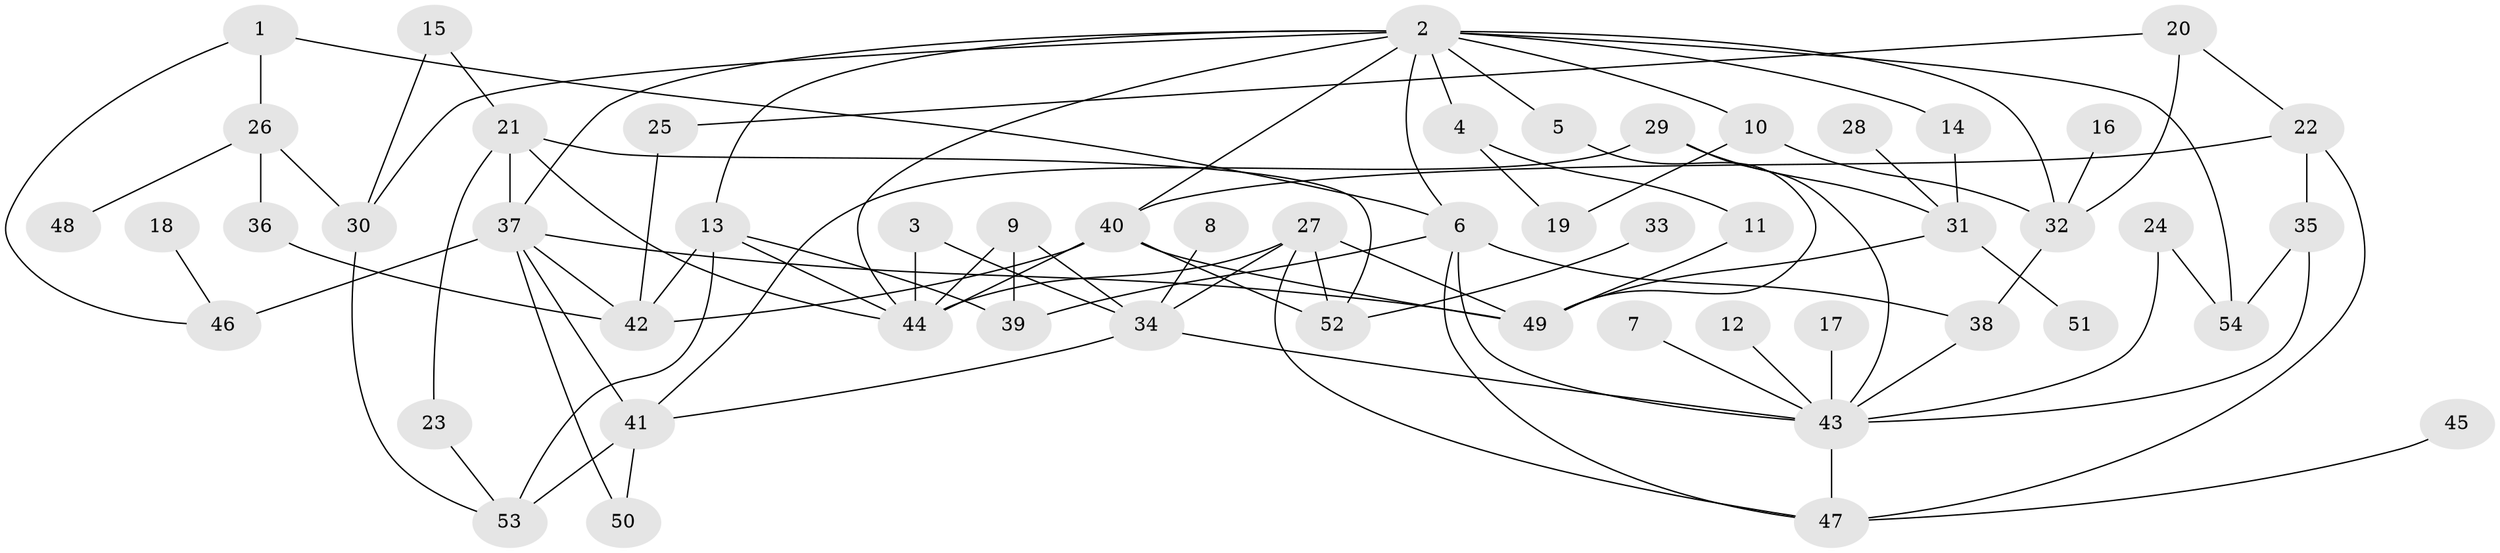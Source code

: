 // original degree distribution, {6: 0.046296296296296294, 7: 0.027777777777777776, 3: 0.2962962962962963, 5: 0.05555555555555555, 4: 0.1111111111111111, 2: 0.25, 1: 0.21296296296296297}
// Generated by graph-tools (version 1.1) at 2025/25/03/09/25 03:25:29]
// undirected, 54 vertices, 93 edges
graph export_dot {
graph [start="1"]
  node [color=gray90,style=filled];
  1;
  2;
  3;
  4;
  5;
  6;
  7;
  8;
  9;
  10;
  11;
  12;
  13;
  14;
  15;
  16;
  17;
  18;
  19;
  20;
  21;
  22;
  23;
  24;
  25;
  26;
  27;
  28;
  29;
  30;
  31;
  32;
  33;
  34;
  35;
  36;
  37;
  38;
  39;
  40;
  41;
  42;
  43;
  44;
  45;
  46;
  47;
  48;
  49;
  50;
  51;
  52;
  53;
  54;
  1 -- 6 [weight=1.0];
  1 -- 26 [weight=1.0];
  1 -- 46 [weight=1.0];
  2 -- 4 [weight=1.0];
  2 -- 5 [weight=1.0];
  2 -- 6 [weight=1.0];
  2 -- 10 [weight=1.0];
  2 -- 13 [weight=1.0];
  2 -- 14 [weight=1.0];
  2 -- 30 [weight=1.0];
  2 -- 32 [weight=1.0];
  2 -- 37 [weight=1.0];
  2 -- 40 [weight=1.0];
  2 -- 44 [weight=1.0];
  2 -- 54 [weight=1.0];
  3 -- 34 [weight=1.0];
  3 -- 44 [weight=1.0];
  4 -- 11 [weight=1.0];
  4 -- 19 [weight=1.0];
  5 -- 49 [weight=1.0];
  6 -- 38 [weight=1.0];
  6 -- 39 [weight=1.0];
  6 -- 43 [weight=1.0];
  6 -- 47 [weight=1.0];
  7 -- 43 [weight=1.0];
  8 -- 34 [weight=1.0];
  9 -- 34 [weight=1.0];
  9 -- 39 [weight=1.0];
  9 -- 44 [weight=1.0];
  10 -- 19 [weight=1.0];
  10 -- 32 [weight=1.0];
  11 -- 49 [weight=1.0];
  12 -- 43 [weight=1.0];
  13 -- 39 [weight=1.0];
  13 -- 42 [weight=1.0];
  13 -- 44 [weight=1.0];
  13 -- 53 [weight=1.0];
  14 -- 31 [weight=1.0];
  15 -- 21 [weight=1.0];
  15 -- 30 [weight=1.0];
  16 -- 32 [weight=2.0];
  17 -- 43 [weight=1.0];
  18 -- 46 [weight=1.0];
  20 -- 22 [weight=1.0];
  20 -- 25 [weight=1.0];
  20 -- 32 [weight=1.0];
  21 -- 23 [weight=1.0];
  21 -- 37 [weight=1.0];
  21 -- 44 [weight=1.0];
  21 -- 52 [weight=1.0];
  22 -- 35 [weight=1.0];
  22 -- 40 [weight=1.0];
  22 -- 47 [weight=1.0];
  23 -- 53 [weight=1.0];
  24 -- 43 [weight=1.0];
  24 -- 54 [weight=1.0];
  25 -- 42 [weight=1.0];
  26 -- 30 [weight=1.0];
  26 -- 36 [weight=1.0];
  26 -- 48 [weight=1.0];
  27 -- 34 [weight=1.0];
  27 -- 44 [weight=1.0];
  27 -- 47 [weight=1.0];
  27 -- 49 [weight=1.0];
  27 -- 52 [weight=1.0];
  28 -- 31 [weight=1.0];
  29 -- 31 [weight=1.0];
  29 -- 41 [weight=1.0];
  29 -- 43 [weight=1.0];
  30 -- 53 [weight=1.0];
  31 -- 49 [weight=1.0];
  31 -- 51 [weight=1.0];
  32 -- 38 [weight=1.0];
  33 -- 52 [weight=1.0];
  34 -- 41 [weight=1.0];
  34 -- 43 [weight=1.0];
  35 -- 43 [weight=1.0];
  35 -- 54 [weight=1.0];
  36 -- 42 [weight=1.0];
  37 -- 41 [weight=1.0];
  37 -- 42 [weight=1.0];
  37 -- 46 [weight=2.0];
  37 -- 49 [weight=1.0];
  37 -- 50 [weight=1.0];
  38 -- 43 [weight=1.0];
  40 -- 42 [weight=1.0];
  40 -- 44 [weight=1.0];
  40 -- 49 [weight=1.0];
  40 -- 52 [weight=1.0];
  41 -- 50 [weight=1.0];
  41 -- 53 [weight=2.0];
  43 -- 47 [weight=1.0];
  45 -- 47 [weight=1.0];
}
